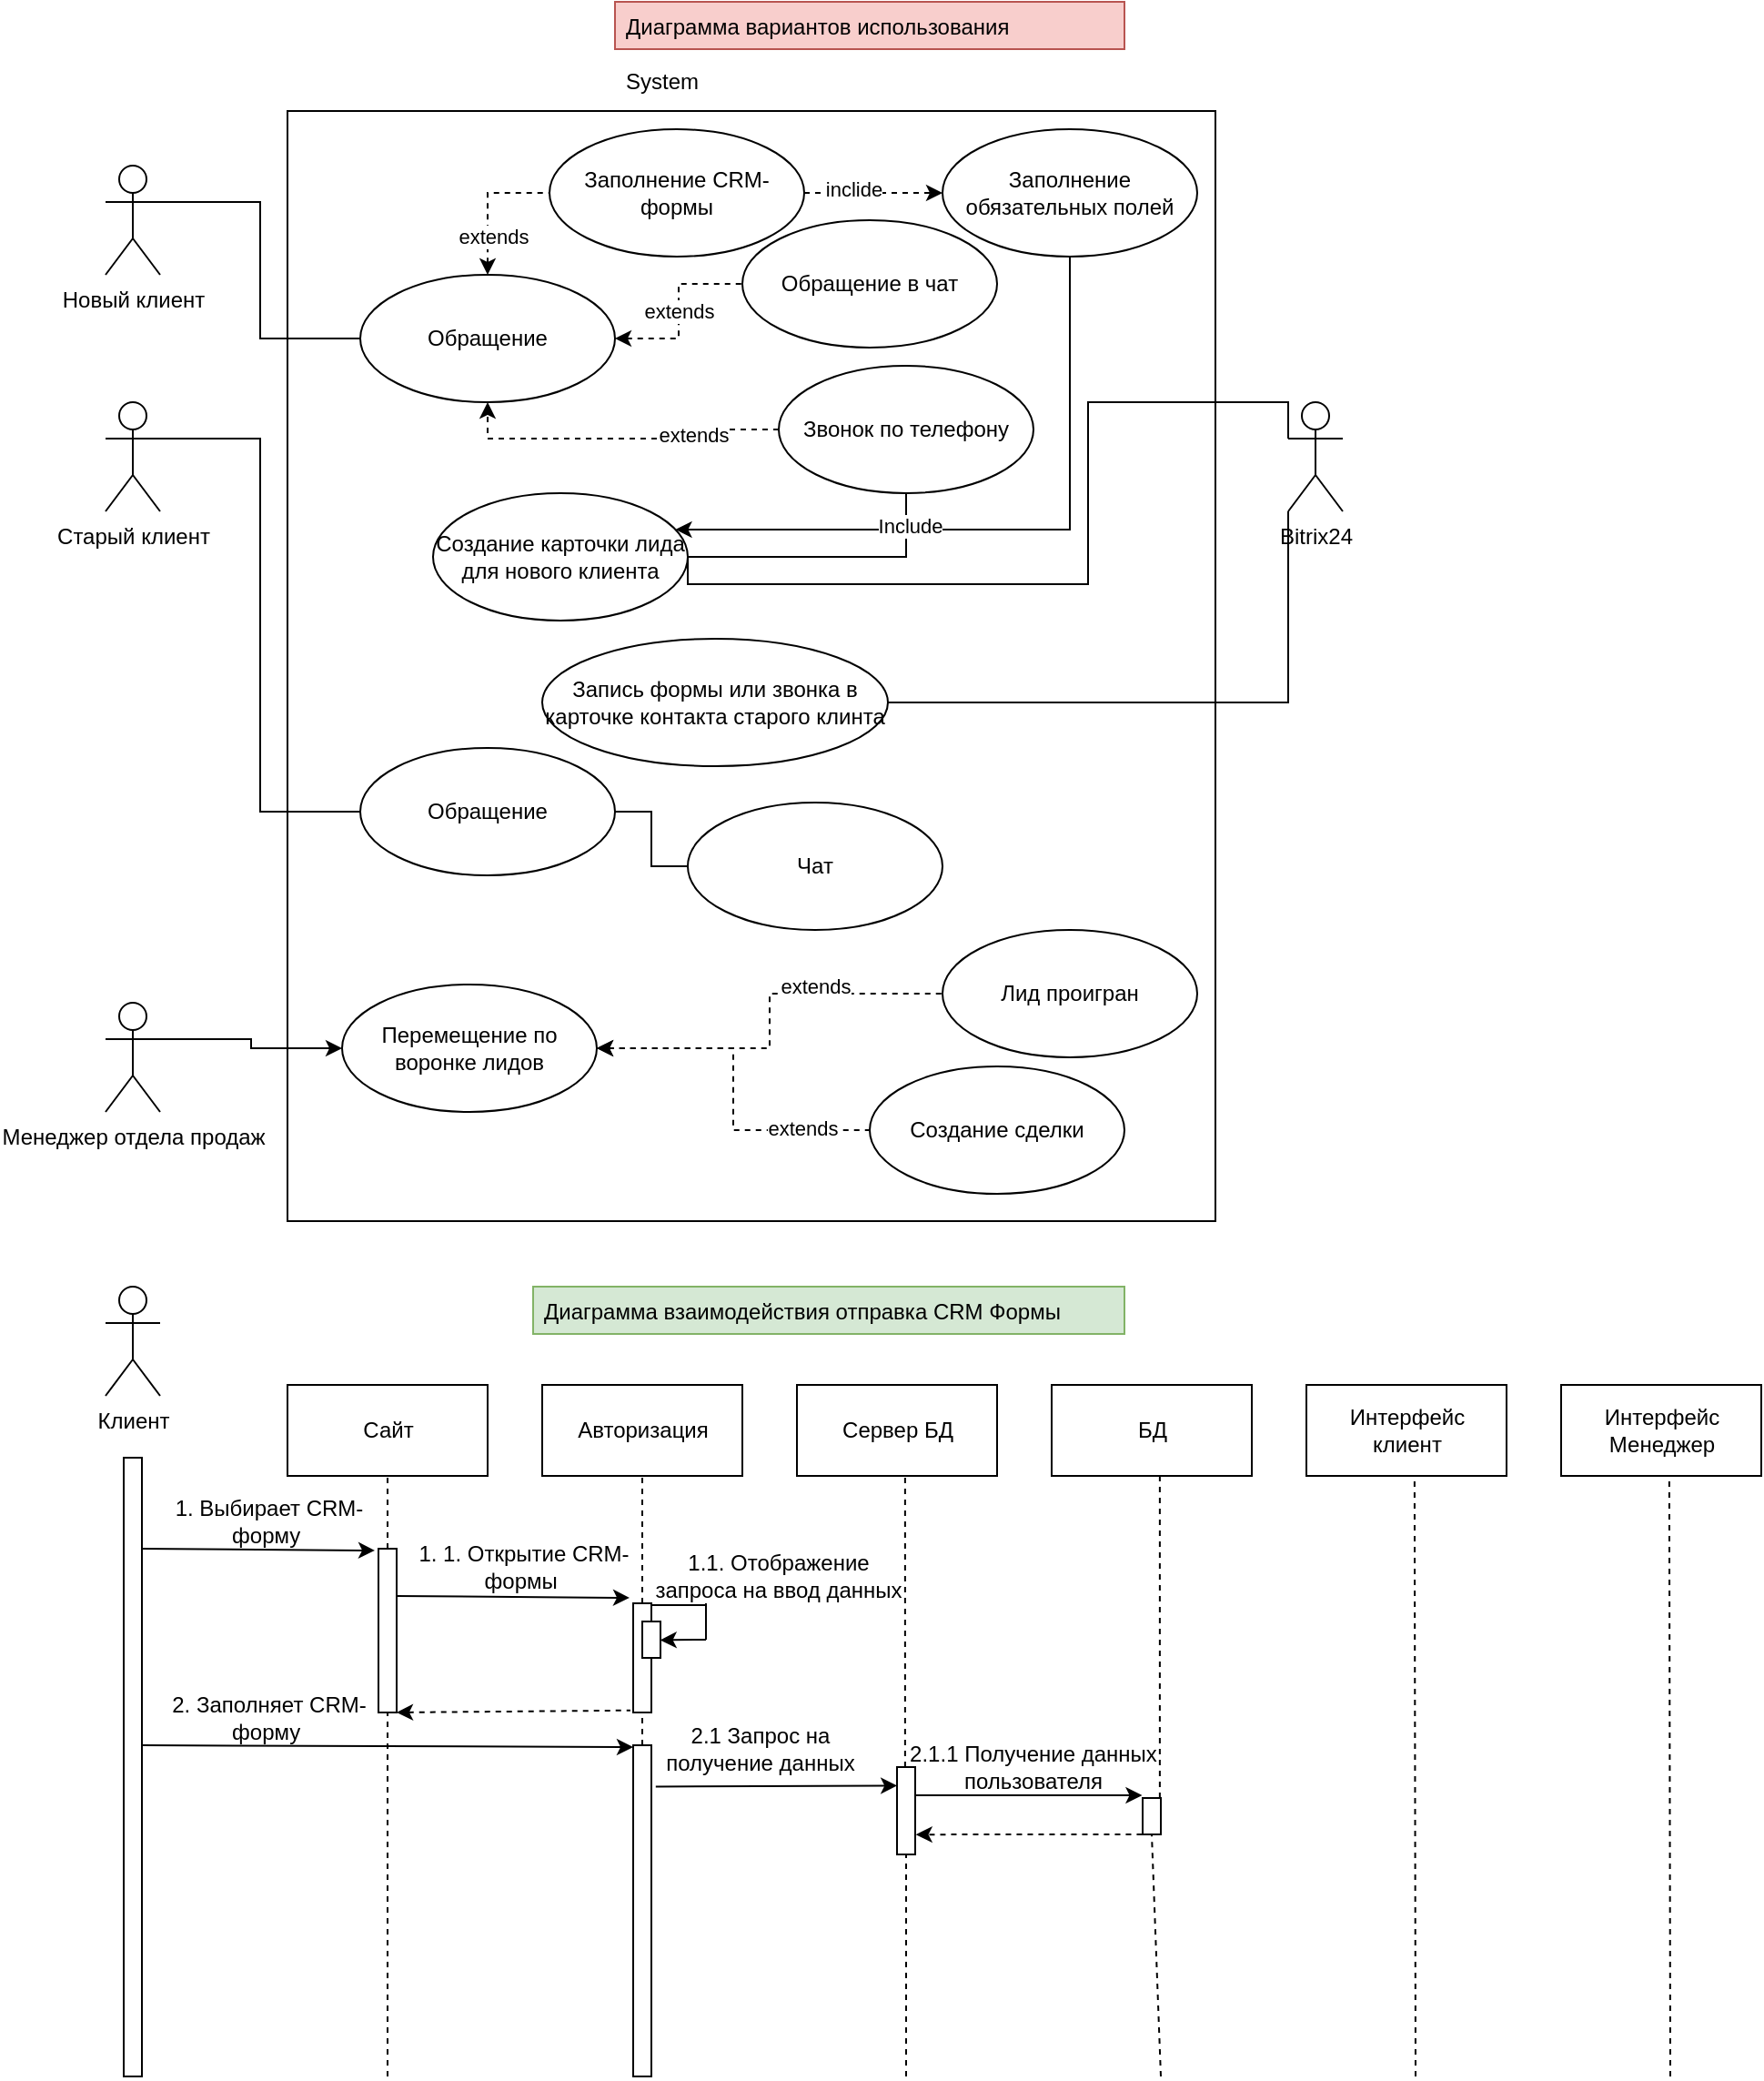 <mxfile version="20.2.7" type="github">
  <diagram id="XsnP9Gn-Je08Z1eBndXY" name="Страница 1">
    <mxGraphModel dx="461" dy="281" grid="1" gridSize="10" guides="1" tooltips="1" connect="1" arrows="1" fold="1" page="1" pageScale="1" pageWidth="827" pageHeight="1169" math="0" shadow="0">
      <root>
        <mxCell id="0" />
        <mxCell id="1" parent="0" />
        <mxCell id="HoDFq3KGy2173wUJEBys-3" value="" style="html=1;" parent="1" vertex="1">
          <mxGeometry x="200" y="60" width="510" height="610" as="geometry" />
        </mxCell>
        <mxCell id="HoDFq3KGy2173wUJEBys-5" style="edgeStyle=orthogonalEdgeStyle;rounded=0;orthogonalLoop=1;jettySize=auto;html=1;exitX=1;exitY=0.333;exitDx=0;exitDy=0;exitPerimeter=0;endArrow=none;endFill=0;entryX=0;entryY=0.5;entryDx=0;entryDy=0;" parent="1" source="HoDFq3KGy2173wUJEBys-1" target="HoDFq3KGy2173wUJEBys-4" edge="1">
          <mxGeometry relative="1" as="geometry">
            <mxPoint x="260" y="190" as="targetPoint" />
          </mxGeometry>
        </mxCell>
        <mxCell id="HoDFq3KGy2173wUJEBys-1" value="Новый клиент" style="shape=umlActor;verticalLabelPosition=bottom;verticalAlign=top;html=1;" parent="1" vertex="1">
          <mxGeometry x="100" y="90" width="30" height="60" as="geometry" />
        </mxCell>
        <mxCell id="HoDFq3KGy2173wUJEBys-8" value="" style="edgeStyle=orthogonalEdgeStyle;rounded=0;orthogonalLoop=1;jettySize=auto;html=1;endArrow=none;endFill=0;dashed=1;startArrow=classic;startFill=1;entryX=0;entryY=0.5;entryDx=0;entryDy=0;" parent="1" source="HoDFq3KGy2173wUJEBys-4" target="HoDFq3KGy2173wUJEBys-7" edge="1">
          <mxGeometry relative="1" as="geometry" />
        </mxCell>
        <mxCell id="HoDFq3KGy2173wUJEBys-31" value="extends" style="edgeLabel;html=1;align=center;verticalAlign=middle;resizable=0;points=[];" parent="HoDFq3KGy2173wUJEBys-8" vertex="1" connectable="0">
          <mxGeometry x="-0.436" y="-3" relative="1" as="geometry">
            <mxPoint y="1" as="offset" />
          </mxGeometry>
        </mxCell>
        <mxCell id="HoDFq3KGy2173wUJEBys-39" value="extends" style="edgeStyle=orthogonalEdgeStyle;rounded=0;orthogonalLoop=1;jettySize=auto;html=1;startArrow=classic;startFill=1;endArrow=none;endFill=0;dashed=1;" parent="1" source="HoDFq3KGy2173wUJEBys-4" target="HoDFq3KGy2173wUJEBys-38" edge="1">
          <mxGeometry relative="1" as="geometry" />
        </mxCell>
        <mxCell id="HoDFq3KGy2173wUJEBys-4" value="Обращение" style="ellipse;whiteSpace=wrap;html=1;" parent="1" vertex="1">
          <mxGeometry x="240" y="150" width="140" height="70" as="geometry" />
        </mxCell>
        <mxCell id="HoDFq3KGy2173wUJEBys-6" value="System" style="text;strokeColor=none;fillColor=none;align=left;verticalAlign=top;spacingLeft=4;spacingRight=4;overflow=hidden;rotatable=0;points=[[0,0.5],[1,0.5]];portConstraint=eastwest;" parent="1" vertex="1">
          <mxGeometry x="380" y="30" width="100" height="26" as="geometry" />
        </mxCell>
        <mxCell id="HoDFq3KGy2173wUJEBys-34" value="" style="edgeStyle=orthogonalEdgeStyle;rounded=0;orthogonalLoop=1;jettySize=auto;html=1;startArrow=none;startFill=0;endArrow=classic;endFill=1;dashed=1;" parent="1" source="HoDFq3KGy2173wUJEBys-7" target="HoDFq3KGy2173wUJEBys-33" edge="1">
          <mxGeometry relative="1" as="geometry" />
        </mxCell>
        <mxCell id="HoDFq3KGy2173wUJEBys-35" value="inclide" style="edgeLabel;html=1;align=center;verticalAlign=middle;resizable=0;points=[];" parent="HoDFq3KGy2173wUJEBys-34" vertex="1" connectable="0">
          <mxGeometry x="-0.286" y="3" relative="1" as="geometry">
            <mxPoint y="1" as="offset" />
          </mxGeometry>
        </mxCell>
        <mxCell id="HoDFq3KGy2173wUJEBys-7" value="Заполнение CRM-формы" style="ellipse;whiteSpace=wrap;html=1;" parent="1" vertex="1">
          <mxGeometry x="344" y="70" width="140" height="70" as="geometry" />
        </mxCell>
        <mxCell id="HoDFq3KGy2173wUJEBys-10" style="edgeStyle=orthogonalEdgeStyle;rounded=0;orthogonalLoop=1;jettySize=auto;html=1;endArrow=classic;endFill=1;entryX=0.5;entryY=1;entryDx=0;entryDy=0;dashed=1;startArrow=none;startFill=0;" parent="1" source="HoDFq3KGy2173wUJEBys-9" target="HoDFq3KGy2173wUJEBys-4" edge="1">
          <mxGeometry relative="1" as="geometry" />
        </mxCell>
        <mxCell id="HoDFq3KGy2173wUJEBys-32" value="extends" style="edgeLabel;html=1;align=center;verticalAlign=middle;resizable=0;points=[];" parent="HoDFq3KGy2173wUJEBys-10" vertex="1" connectable="0">
          <mxGeometry x="-0.432" y="-2" relative="1" as="geometry">
            <mxPoint as="offset" />
          </mxGeometry>
        </mxCell>
        <mxCell id="HoDFq3KGy2173wUJEBys-30" style="edgeStyle=orthogonalEdgeStyle;rounded=0;orthogonalLoop=1;jettySize=auto;html=1;exitX=0.5;exitY=1;exitDx=0;exitDy=0;startArrow=none;startFill=0;endArrow=none;endFill=0;" parent="1" source="HoDFq3KGy2173wUJEBys-9" target="HoDFq3KGy2173wUJEBys-11" edge="1">
          <mxGeometry relative="1" as="geometry" />
        </mxCell>
        <mxCell id="HoDFq3KGy2173wUJEBys-9" value="Звонок по телефону" style="ellipse;whiteSpace=wrap;html=1;" parent="1" vertex="1">
          <mxGeometry x="470" y="200" width="140" height="70" as="geometry" />
        </mxCell>
        <mxCell id="HoDFq3KGy2173wUJEBys-11" value="Создание карточки лида для нового клиента" style="ellipse;whiteSpace=wrap;html=1;" parent="1" vertex="1">
          <mxGeometry x="280" y="270" width="140" height="70" as="geometry" />
        </mxCell>
        <mxCell id="HoDFq3KGy2173wUJEBys-25" style="edgeStyle=orthogonalEdgeStyle;rounded=0;orthogonalLoop=1;jettySize=auto;html=1;exitX=0;exitY=0.333;exitDx=0;exitDy=0;exitPerimeter=0;entryX=1;entryY=0.5;entryDx=0;entryDy=0;startArrow=none;startFill=0;endArrow=none;endFill=0;" parent="1" source="HoDFq3KGy2173wUJEBys-14" target="HoDFq3KGy2173wUJEBys-11" edge="1">
          <mxGeometry relative="1" as="geometry">
            <Array as="points">
              <mxPoint x="750" y="220" />
              <mxPoint x="640" y="220" />
              <mxPoint x="640" y="320" />
              <mxPoint x="420" y="320" />
            </Array>
          </mxGeometry>
        </mxCell>
        <mxCell id="HoDFq3KGy2173wUJEBys-27" style="edgeStyle=orthogonalEdgeStyle;rounded=0;orthogonalLoop=1;jettySize=auto;html=1;exitX=0;exitY=1;exitDx=0;exitDy=0;exitPerimeter=0;entryX=1;entryY=0.5;entryDx=0;entryDy=0;startArrow=none;startFill=0;endArrow=none;endFill=0;" parent="1" source="HoDFq3KGy2173wUJEBys-14" target="HoDFq3KGy2173wUJEBys-26" edge="1">
          <mxGeometry relative="1" as="geometry" />
        </mxCell>
        <mxCell id="HoDFq3KGy2173wUJEBys-14" value="Bitrix24" style="shape=umlActor;verticalLabelPosition=bottom;verticalAlign=top;html=1;" parent="1" vertex="1">
          <mxGeometry x="750" y="220" width="30" height="60" as="geometry" />
        </mxCell>
        <mxCell id="HoDFq3KGy2173wUJEBys-24" style="edgeStyle=orthogonalEdgeStyle;rounded=0;orthogonalLoop=1;jettySize=auto;html=1;exitX=1;exitY=0.333;exitDx=0;exitDy=0;exitPerimeter=0;entryX=0;entryY=0.5;entryDx=0;entryDy=0;startArrow=none;startFill=0;endArrow=none;endFill=0;" parent="1" source="HoDFq3KGy2173wUJEBys-20" target="HoDFq3KGy2173wUJEBys-23" edge="1">
          <mxGeometry relative="1" as="geometry" />
        </mxCell>
        <mxCell id="HoDFq3KGy2173wUJEBys-20" value="Старый клиент" style="shape=umlActor;verticalLabelPosition=bottom;verticalAlign=top;html=1;" parent="1" vertex="1">
          <mxGeometry x="100" y="220" width="30" height="60" as="geometry" />
        </mxCell>
        <mxCell id="HoDFq3KGy2173wUJEBys-29" value="" style="edgeStyle=orthogonalEdgeStyle;rounded=0;orthogonalLoop=1;jettySize=auto;html=1;startArrow=none;startFill=0;endArrow=none;endFill=0;" parent="1" source="HoDFq3KGy2173wUJEBys-23" target="HoDFq3KGy2173wUJEBys-28" edge="1">
          <mxGeometry relative="1" as="geometry" />
        </mxCell>
        <mxCell id="HoDFq3KGy2173wUJEBys-23" value="Обращение" style="ellipse;whiteSpace=wrap;html=1;" parent="1" vertex="1">
          <mxGeometry x="240" y="410" width="140" height="70" as="geometry" />
        </mxCell>
        <mxCell id="HoDFq3KGy2173wUJEBys-26" value="Запись формы или звонка в карточке контакта старого клинта" style="ellipse;whiteSpace=wrap;html=1;" parent="1" vertex="1">
          <mxGeometry x="340" y="350" width="190" height="70" as="geometry" />
        </mxCell>
        <mxCell id="HoDFq3KGy2173wUJEBys-28" value="Чат" style="ellipse;whiteSpace=wrap;html=1;" parent="1" vertex="1">
          <mxGeometry x="420" y="440" width="140" height="70" as="geometry" />
        </mxCell>
        <mxCell id="HoDFq3KGy2173wUJEBys-36" style="edgeStyle=orthogonalEdgeStyle;rounded=0;orthogonalLoop=1;jettySize=auto;html=1;exitX=0.5;exitY=1;exitDx=0;exitDy=0;startArrow=none;startFill=0;endArrow=classic;endFill=1;" parent="1" source="HoDFq3KGy2173wUJEBys-33" target="HoDFq3KGy2173wUJEBys-11" edge="1">
          <mxGeometry relative="1" as="geometry">
            <Array as="points">
              <mxPoint x="630" y="290" />
            </Array>
          </mxGeometry>
        </mxCell>
        <mxCell id="HoDFq3KGy2173wUJEBys-37" value="Include" style="edgeLabel;html=1;align=center;verticalAlign=middle;resizable=0;points=[];" parent="HoDFq3KGy2173wUJEBys-36" vertex="1" connectable="0">
          <mxGeometry x="0.298" y="-2" relative="1" as="geometry">
            <mxPoint as="offset" />
          </mxGeometry>
        </mxCell>
        <mxCell id="HoDFq3KGy2173wUJEBys-33" value="Заполнение обязательных полей" style="ellipse;whiteSpace=wrap;html=1;" parent="1" vertex="1">
          <mxGeometry x="560" y="70" width="140" height="70" as="geometry" />
        </mxCell>
        <mxCell id="HoDFq3KGy2173wUJEBys-38" value="Обращение в чат" style="ellipse;whiteSpace=wrap;html=1;" parent="1" vertex="1">
          <mxGeometry x="450" y="120" width="140" height="70" as="geometry" />
        </mxCell>
        <mxCell id="HoDFq3KGy2173wUJEBys-43" style="edgeStyle=orthogonalEdgeStyle;rounded=0;orthogonalLoop=1;jettySize=auto;html=1;exitX=1;exitY=0.333;exitDx=0;exitDy=0;exitPerimeter=0;startArrow=none;startFill=0;endArrow=classic;endFill=1;" parent="1" source="HoDFq3KGy2173wUJEBys-40" target="HoDFq3KGy2173wUJEBys-42" edge="1">
          <mxGeometry relative="1" as="geometry" />
        </mxCell>
        <mxCell id="HoDFq3KGy2173wUJEBys-40" value="Менеджер отдела продаж" style="shape=umlActor;verticalLabelPosition=bottom;verticalAlign=top;html=1;" parent="1" vertex="1">
          <mxGeometry x="100" y="550" width="30" height="60" as="geometry" />
        </mxCell>
        <mxCell id="HoDFq3KGy2173wUJEBys-45" value="" style="edgeStyle=orthogonalEdgeStyle;rounded=0;orthogonalLoop=1;jettySize=auto;html=1;startArrow=classic;startFill=1;endArrow=none;endFill=0;dashed=1;" parent="1" source="HoDFq3KGy2173wUJEBys-42" target="HoDFq3KGy2173wUJEBys-44" edge="1">
          <mxGeometry relative="1" as="geometry" />
        </mxCell>
        <mxCell id="HoDFq3KGy2173wUJEBys-48" value="extends" style="edgeLabel;html=1;align=center;verticalAlign=middle;resizable=0;points=[];" parent="HoDFq3KGy2173wUJEBys-45" vertex="1" connectable="0">
          <mxGeometry x="0.364" y="4" relative="1" as="geometry">
            <mxPoint as="offset" />
          </mxGeometry>
        </mxCell>
        <mxCell id="HoDFq3KGy2173wUJEBys-42" value="Перемещение по воронке лидов" style="ellipse;whiteSpace=wrap;html=1;" parent="1" vertex="1">
          <mxGeometry x="230" y="540" width="140" height="70" as="geometry" />
        </mxCell>
        <mxCell id="HoDFq3KGy2173wUJEBys-44" value="Лид проигран" style="ellipse;whiteSpace=wrap;html=1;" parent="1" vertex="1">
          <mxGeometry x="560" y="510" width="140" height="70" as="geometry" />
        </mxCell>
        <mxCell id="HoDFq3KGy2173wUJEBys-46" value="Создание сделки" style="ellipse;whiteSpace=wrap;html=1;" parent="1" vertex="1">
          <mxGeometry x="520" y="585" width="140" height="70" as="geometry" />
        </mxCell>
        <mxCell id="HoDFq3KGy2173wUJEBys-47" value="" style="edgeStyle=orthogonalEdgeStyle;rounded=0;orthogonalLoop=1;jettySize=auto;html=1;startArrow=classic;startFill=1;endArrow=none;endFill=0;dashed=1;entryX=0;entryY=0.5;entryDx=0;entryDy=0;" parent="1" source="HoDFq3KGy2173wUJEBys-42" target="HoDFq3KGy2173wUJEBys-46" edge="1">
          <mxGeometry relative="1" as="geometry">
            <mxPoint x="380" y="585" as="sourcePoint" />
            <mxPoint x="440" y="560" as="targetPoint" />
          </mxGeometry>
        </mxCell>
        <mxCell id="HoDFq3KGy2173wUJEBys-49" value="extends" style="edgeLabel;html=1;align=center;verticalAlign=middle;resizable=0;points=[];" parent="HoDFq3KGy2173wUJEBys-47" vertex="1" connectable="0">
          <mxGeometry x="0.621" y="1" relative="1" as="geometry">
            <mxPoint as="offset" />
          </mxGeometry>
        </mxCell>
        <mxCell id="f1ICiX7RHzptKYZJ7hzD-1" value="Диаграмма вариантов использования" style="text;strokeColor=#b85450;fillColor=#f8cecc;align=left;verticalAlign=top;spacingLeft=4;spacingRight=4;overflow=hidden;rotatable=0;points=[[0,0.5],[1,0.5]];portConstraint=eastwest;" vertex="1" parent="1">
          <mxGeometry x="380" width="280" height="26" as="geometry" />
        </mxCell>
        <mxCell id="f1ICiX7RHzptKYZJ7hzD-2" value="Диаграмма взаимодействия отправка CRM Формы" style="text;strokeColor=#82b366;fillColor=#d5e8d4;align=left;verticalAlign=top;spacingLeft=4;spacingRight=4;overflow=hidden;rotatable=0;points=[[0,0.5],[1,0.5]];portConstraint=eastwest;" vertex="1" parent="1">
          <mxGeometry x="335" y="706" width="325" height="26" as="geometry" />
        </mxCell>
        <mxCell id="f1ICiX7RHzptKYZJ7hzD-3" value="Клиент" style="shape=umlActor;verticalLabelPosition=bottom;verticalAlign=top;html=1;" vertex="1" parent="1">
          <mxGeometry x="100" y="706" width="30" height="60" as="geometry" />
        </mxCell>
        <mxCell id="f1ICiX7RHzptKYZJ7hzD-4" value="" style="html=1;points=[];perimeter=orthogonalPerimeter;" vertex="1" parent="1">
          <mxGeometry x="110" y="800" width="10" height="340" as="geometry" />
        </mxCell>
        <mxCell id="f1ICiX7RHzptKYZJ7hzD-5" value="Сайт" style="html=1;" vertex="1" parent="1">
          <mxGeometry x="200" y="760" width="110" height="50" as="geometry" />
        </mxCell>
        <mxCell id="f1ICiX7RHzptKYZJ7hzD-6" value="" style="endArrow=none;html=1;rounded=0;dashed=1;entryX=0.5;entryY=1;entryDx=0;entryDy=0;startArrow=none;" edge="1" parent="1" source="f1ICiX7RHzptKYZJ7hzD-7" target="f1ICiX7RHzptKYZJ7hzD-5">
          <mxGeometry width="50" height="50" relative="1" as="geometry">
            <mxPoint x="260" y="1130" as="sourcePoint" />
            <mxPoint x="440" y="930" as="targetPoint" />
          </mxGeometry>
        </mxCell>
        <mxCell id="f1ICiX7RHzptKYZJ7hzD-7" value="" style="html=1;points=[];perimeter=orthogonalPerimeter;" vertex="1" parent="1">
          <mxGeometry x="250" y="850" width="10" height="90" as="geometry" />
        </mxCell>
        <mxCell id="f1ICiX7RHzptKYZJ7hzD-8" value="" style="endArrow=none;html=1;rounded=0;dashed=1;entryX=0.5;entryY=1;entryDx=0;entryDy=0;" edge="1" parent="1" target="f1ICiX7RHzptKYZJ7hzD-7">
          <mxGeometry width="50" height="50" relative="1" as="geometry">
            <mxPoint x="255" y="1140" as="sourcePoint" />
            <mxPoint x="255" y="810" as="targetPoint" />
          </mxGeometry>
        </mxCell>
        <mxCell id="f1ICiX7RHzptKYZJ7hzD-9" value="" style="endArrow=classic;html=1;rounded=0;entryX=-0.2;entryY=0.011;entryDx=0;entryDy=0;entryPerimeter=0;" edge="1" parent="1" target="f1ICiX7RHzptKYZJ7hzD-7">
          <mxGeometry width="50" height="50" relative="1" as="geometry">
            <mxPoint x="120" y="850" as="sourcePoint" />
            <mxPoint x="440" y="930" as="targetPoint" />
          </mxGeometry>
        </mxCell>
        <mxCell id="f1ICiX7RHzptKYZJ7hzD-10" value="1. Выбирает CRM-форму&amp;nbsp;" style="text;html=1;strokeColor=none;fillColor=none;align=center;verticalAlign=middle;whiteSpace=wrap;rounded=0;" vertex="1" parent="1">
          <mxGeometry x="120" y="820" width="140" height="30" as="geometry" />
        </mxCell>
        <mxCell id="f1ICiX7RHzptKYZJ7hzD-11" value="" style="endArrow=classic;html=1;rounded=0;" edge="1" parent="1">
          <mxGeometry width="50" height="50" relative="1" as="geometry">
            <mxPoint x="120" y="958.01" as="sourcePoint" />
            <mxPoint x="390" y="959" as="targetPoint" />
          </mxGeometry>
        </mxCell>
        <mxCell id="f1ICiX7RHzptKYZJ7hzD-12" value="2. Заполняет CRM-форму&amp;nbsp;" style="text;html=1;strokeColor=none;fillColor=none;align=center;verticalAlign=middle;whiteSpace=wrap;rounded=0;" vertex="1" parent="1">
          <mxGeometry x="120" y="928.01" width="140" height="30" as="geometry" />
        </mxCell>
        <mxCell id="f1ICiX7RHzptKYZJ7hzD-13" value="Авторизация" style="html=1;" vertex="1" parent="1">
          <mxGeometry x="340" y="760" width="110" height="50" as="geometry" />
        </mxCell>
        <mxCell id="f1ICiX7RHzptKYZJ7hzD-14" value="" style="endArrow=classic;html=1;rounded=0;entryX=-0.2;entryY=0.011;entryDx=0;entryDy=0;entryPerimeter=0;" edge="1" parent="1">
          <mxGeometry width="50" height="50" relative="1" as="geometry">
            <mxPoint x="260.0" y="876" as="sourcePoint" />
            <mxPoint x="388.0" y="876.99" as="targetPoint" />
          </mxGeometry>
        </mxCell>
        <mxCell id="f1ICiX7RHzptKYZJ7hzD-15" value="1. 1. Открытие CRM-формы&amp;nbsp;" style="text;html=1;strokeColor=none;fillColor=none;align=center;verticalAlign=middle;whiteSpace=wrap;rounded=0;" vertex="1" parent="1">
          <mxGeometry x="260" y="845" width="140" height="30" as="geometry" />
        </mxCell>
        <mxCell id="f1ICiX7RHzptKYZJ7hzD-16" value="" style="endArrow=none;html=1;rounded=0;dashed=1;entryX=0.5;entryY=1;entryDx=0;entryDy=0;startArrow=none;" edge="1" parent="1" source="f1ICiX7RHzptKYZJ7hzD-17">
          <mxGeometry width="50" height="50" relative="1" as="geometry">
            <mxPoint x="400" y="1130" as="sourcePoint" />
            <mxPoint x="395" y="810" as="targetPoint" />
          </mxGeometry>
        </mxCell>
        <mxCell id="f1ICiX7RHzptKYZJ7hzD-17" value="" style="html=1;points=[];perimeter=orthogonalPerimeter;" vertex="1" parent="1">
          <mxGeometry x="390" y="880" width="10" height="60" as="geometry" />
        </mxCell>
        <mxCell id="f1ICiX7RHzptKYZJ7hzD-18" value="" style="endArrow=none;html=1;rounded=0;dashed=1;entryX=0.5;entryY=1;entryDx=0;entryDy=0;startArrow=none;" edge="1" parent="1" target="f1ICiX7RHzptKYZJ7hzD-17" source="f1ICiX7RHzptKYZJ7hzD-22">
          <mxGeometry width="50" height="50" relative="1" as="geometry">
            <mxPoint x="395" y="1140" as="sourcePoint" />
            <mxPoint x="395" y="810" as="targetPoint" />
          </mxGeometry>
        </mxCell>
        <mxCell id="f1ICiX7RHzptKYZJ7hzD-19" value="" style="endArrow=none;dashed=1;html=1;rounded=0;entryX=-0.156;entryY=0.981;entryDx=0;entryDy=0;entryPerimeter=0;startArrow=classic;startFill=1;" edge="1" parent="1" target="f1ICiX7RHzptKYZJ7hzD-17">
          <mxGeometry width="50" height="50" relative="1" as="geometry">
            <mxPoint x="260" y="940" as="sourcePoint" />
            <mxPoint x="360" y="850" as="targetPoint" />
          </mxGeometry>
        </mxCell>
        <mxCell id="f1ICiX7RHzptKYZJ7hzD-20" value="Сервер БД" style="html=1;" vertex="1" parent="1">
          <mxGeometry x="480" y="760" width="110" height="50" as="geometry" />
        </mxCell>
        <mxCell id="f1ICiX7RHzptKYZJ7hzD-21" value="" style="endArrow=none;html=1;rounded=0;dashed=1;entryX=0.5;entryY=1;entryDx=0;entryDy=0;startArrow=none;" edge="1" parent="1" source="f1ICiX7RHzptKYZJ7hzD-30">
          <mxGeometry width="50" height="50" relative="1" as="geometry">
            <mxPoint x="540" y="1140" as="sourcePoint" />
            <mxPoint x="539.44" y="810" as="targetPoint" />
          </mxGeometry>
        </mxCell>
        <mxCell id="f1ICiX7RHzptKYZJ7hzD-22" value="" style="html=1;points=[];perimeter=orthogonalPerimeter;" vertex="1" parent="1">
          <mxGeometry x="390" y="958.01" width="10" height="181.99" as="geometry" />
        </mxCell>
        <mxCell id="f1ICiX7RHzptKYZJ7hzD-23" value="" style="endArrow=none;html=1;rounded=0;dashed=1;entryX=0.5;entryY=1;entryDx=0;entryDy=0;" edge="1" parent="1" target="f1ICiX7RHzptKYZJ7hzD-22">
          <mxGeometry width="50" height="50" relative="1" as="geometry">
            <mxPoint x="395" y="1140" as="sourcePoint" />
            <mxPoint x="395" y="940" as="targetPoint" />
          </mxGeometry>
        </mxCell>
        <mxCell id="f1ICiX7RHzptKYZJ7hzD-24" value="БД" style="html=1;" vertex="1" parent="1">
          <mxGeometry x="620" y="760" width="110" height="50" as="geometry" />
        </mxCell>
        <mxCell id="f1ICiX7RHzptKYZJ7hzD-25" value="" style="endArrow=none;html=1;rounded=0;dashed=1;entryX=0.5;entryY=1;entryDx=0;entryDy=0;startArrow=none;" edge="1" parent="1" source="f1ICiX7RHzptKYZJ7hzD-38">
          <mxGeometry width="50" height="50" relative="1" as="geometry">
            <mxPoint x="680" y="1140" as="sourcePoint" />
            <mxPoint x="679.44" y="810" as="targetPoint" />
          </mxGeometry>
        </mxCell>
        <mxCell id="f1ICiX7RHzptKYZJ7hzD-26" value="Интерфейс &lt;br&gt;клиент" style="html=1;" vertex="1" parent="1">
          <mxGeometry x="760" y="760" width="110" height="50" as="geometry" />
        </mxCell>
        <mxCell id="f1ICiX7RHzptKYZJ7hzD-27" value="" style="endArrow=none;html=1;rounded=0;dashed=1;entryX=0.5;entryY=1;entryDx=0;entryDy=0;startArrow=none;" edge="1" parent="1">
          <mxGeometry width="50" height="50" relative="1" as="geometry">
            <mxPoint x="820" y="1140" as="sourcePoint" />
            <mxPoint x="819.44" y="810" as="targetPoint" />
          </mxGeometry>
        </mxCell>
        <mxCell id="f1ICiX7RHzptKYZJ7hzD-28" value="Интерфейс &lt;br&gt;Менеджер" style="html=1;" vertex="1" parent="1">
          <mxGeometry x="900" y="760" width="110" height="50" as="geometry" />
        </mxCell>
        <mxCell id="f1ICiX7RHzptKYZJ7hzD-29" value="" style="endArrow=none;html=1;rounded=0;dashed=1;entryX=0.5;entryY=1;entryDx=0;entryDy=0;startArrow=none;" edge="1" parent="1">
          <mxGeometry width="50" height="50" relative="1" as="geometry">
            <mxPoint x="960" y="1140" as="sourcePoint" />
            <mxPoint x="959.44" y="810" as="targetPoint" />
          </mxGeometry>
        </mxCell>
        <mxCell id="f1ICiX7RHzptKYZJ7hzD-30" value="" style="html=1;points=[];perimeter=orthogonalPerimeter;" vertex="1" parent="1">
          <mxGeometry x="535" y="970" width="10" height="48.01" as="geometry" />
        </mxCell>
        <mxCell id="f1ICiX7RHzptKYZJ7hzD-31" value="" style="endArrow=none;html=1;rounded=0;dashed=1;entryX=0.5;entryY=1;entryDx=0;entryDy=0;startArrow=none;" edge="1" parent="1" target="f1ICiX7RHzptKYZJ7hzD-30">
          <mxGeometry width="50" height="50" relative="1" as="geometry">
            <mxPoint x="540" y="1140" as="sourcePoint" />
            <mxPoint x="539.44" y="810" as="targetPoint" />
          </mxGeometry>
        </mxCell>
        <mxCell id="f1ICiX7RHzptKYZJ7hzD-32" value="2.1 Запрос на получение данных" style="text;html=1;strokeColor=none;fillColor=none;align=center;verticalAlign=middle;whiteSpace=wrap;rounded=0;" vertex="1" parent="1">
          <mxGeometry x="390" y="945" width="140" height="30" as="geometry" />
        </mxCell>
        <mxCell id="f1ICiX7RHzptKYZJ7hzD-33" value="" style="html=1;points=[];perimeter=orthogonalPerimeter;" vertex="1" parent="1">
          <mxGeometry x="395" y="890" width="10" height="20" as="geometry" />
        </mxCell>
        <mxCell id="f1ICiX7RHzptKYZJ7hzD-34" value="" style="endArrow=classic;html=1;rounded=0;entryX=0.985;entryY=0.511;entryDx=0;entryDy=0;entryPerimeter=0;" edge="1" parent="1" target="f1ICiX7RHzptKYZJ7hzD-33">
          <mxGeometry width="50" height="50" relative="1" as="geometry">
            <mxPoint x="430" y="900" as="sourcePoint" />
            <mxPoint x="410" y="900" as="targetPoint" />
          </mxGeometry>
        </mxCell>
        <mxCell id="f1ICiX7RHzptKYZJ7hzD-35" value="" style="endArrow=none;html=1;rounded=0;" edge="1" parent="1">
          <mxGeometry width="50" height="50" relative="1" as="geometry">
            <mxPoint x="430" y="900" as="sourcePoint" />
            <mxPoint x="430" y="880" as="targetPoint" />
          </mxGeometry>
        </mxCell>
        <mxCell id="f1ICiX7RHzptKYZJ7hzD-36" value="" style="endArrow=none;html=1;rounded=0;" edge="1" parent="1">
          <mxGeometry width="50" height="50" relative="1" as="geometry">
            <mxPoint x="400" y="881" as="sourcePoint" />
            <mxPoint x="430" y="881" as="targetPoint" />
          </mxGeometry>
        </mxCell>
        <mxCell id="f1ICiX7RHzptKYZJ7hzD-37" value="1.1. Отображение запроса на ввод данных" style="text;html=1;strokeColor=none;fillColor=none;align=center;verticalAlign=middle;whiteSpace=wrap;rounded=0;" vertex="1" parent="1">
          <mxGeometry x="400" y="850" width="140" height="30" as="geometry" />
        </mxCell>
        <mxCell id="f1ICiX7RHzptKYZJ7hzD-38" value="" style="html=1;points=[];perimeter=orthogonalPerimeter;" vertex="1" parent="1">
          <mxGeometry x="670" y="987" width="10" height="20" as="geometry" />
        </mxCell>
        <mxCell id="f1ICiX7RHzptKYZJ7hzD-39" value="" style="endArrow=none;html=1;rounded=0;dashed=1;entryX=0.5;entryY=1;entryDx=0;entryDy=0;startArrow=none;" edge="1" parent="1" target="f1ICiX7RHzptKYZJ7hzD-38">
          <mxGeometry width="50" height="50" relative="1" as="geometry">
            <mxPoint x="680" y="1140" as="sourcePoint" />
            <mxPoint x="679.44" y="810" as="targetPoint" />
          </mxGeometry>
        </mxCell>
        <mxCell id="f1ICiX7RHzptKYZJ7hzD-40" value="" style="endArrow=classic;html=1;rounded=0;exitX=1.241;exitY=0.125;exitDx=0;exitDy=0;exitPerimeter=0;entryX=0.01;entryY=0.213;entryDx=0;entryDy=0;entryPerimeter=0;" edge="1" parent="1" source="f1ICiX7RHzptKYZJ7hzD-22" target="f1ICiX7RHzptKYZJ7hzD-30">
          <mxGeometry width="50" height="50" relative="1" as="geometry">
            <mxPoint x="470" y="940" as="sourcePoint" />
            <mxPoint x="520" y="890" as="targetPoint" />
          </mxGeometry>
        </mxCell>
        <mxCell id="f1ICiX7RHzptKYZJ7hzD-41" value="2.1.1 Получение данных пользователя" style="text;html=1;strokeColor=none;fillColor=none;align=center;verticalAlign=middle;whiteSpace=wrap;rounded=0;" vertex="1" parent="1">
          <mxGeometry x="540" y="955" width="140" height="30" as="geometry" />
        </mxCell>
        <mxCell id="f1ICiX7RHzptKYZJ7hzD-42" value="" style="endArrow=classic;html=1;rounded=0;exitX=1.241;exitY=0.125;exitDx=0;exitDy=0;exitPerimeter=0;entryX=-0.027;entryY=-0.074;entryDx=0;entryDy=0;entryPerimeter=0;" edge="1" parent="1" target="f1ICiX7RHzptKYZJ7hzD-38">
          <mxGeometry width="50" height="50" relative="1" as="geometry">
            <mxPoint x="545" y="985.529" as="sourcePoint" />
            <mxPoint x="677.69" y="984.996" as="targetPoint" />
          </mxGeometry>
        </mxCell>
        <mxCell id="f1ICiX7RHzptKYZJ7hzD-43" value="" style="endArrow=classic;html=1;rounded=0;exitX=-0.027;exitY=1.002;exitDx=0;exitDy=0;exitPerimeter=0;entryX=1.034;entryY=0.772;entryDx=0;entryDy=0;entryPerimeter=0;dashed=1;" edge="1" parent="1" source="f1ICiX7RHzptKYZJ7hzD-38" target="f1ICiX7RHzptKYZJ7hzD-30">
          <mxGeometry width="50" height="50" relative="1" as="geometry">
            <mxPoint x="555" y="995.529" as="sourcePoint" />
            <mxPoint x="679.73" y="995.52" as="targetPoint" />
          </mxGeometry>
        </mxCell>
      </root>
    </mxGraphModel>
  </diagram>
</mxfile>
